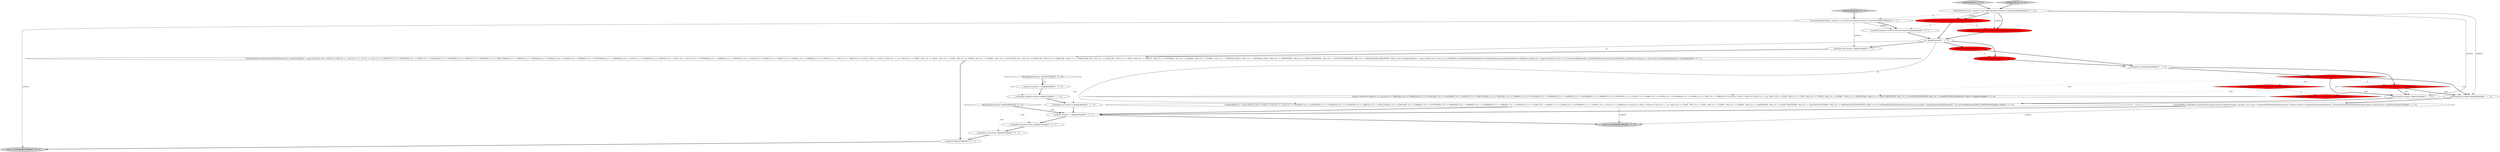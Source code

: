 digraph {
8 [style = filled, label = "{setState(692)_errHandler.sync(this)switch (getInterpreter().adaptivePredict(_input,89,_ctx)) {case 1:{setState(689)((TableIdentifierContext)_localctx).catalog = identifier()setState(690)match(T__3)}breaksetState(694)((TableIdentifierContext)_localctx).name = identifier()}@@@27@@@['1', '1', '0']", fillcolor = white, shape = ellipse image = "AAA0AAABBB1BBB"];
9 [style = filled, label = "getInterpreter().adaptivePredict(_input,92,_ctx)@@@9@@@['1', '0', '0']", fillcolor = red, shape = diamond image = "AAA1AAABBB1BBB"];
26 [style = filled, label = "_errHandler.recover(this,re)@@@52@@@['0', '0', '1']", fillcolor = white, shape = ellipse image = "AAA0AAABBB3BBB"];
3 [style = filled, label = "enterOuterAlt(_localctx,2)@@@26@@@['1', '1', '0']", fillcolor = white, shape = ellipse image = "AAA0AAABBB1BBB"];
1 [style = filled, label = "(((_la) & ~0x3f) == 0 && ((1L << _la) & ((1L << ANALYZE) | (1L << ANALYZED) | (1L << CATALOGS) | (1L << COLUMNS) | (1L << DEBUG) | (1L << EXECUTABLE) | (1L << EXPLAIN) | (1L << FORMAT) | (1L << FUNCTIONS) | (1L << GRAPHVIZ) | (1L << MAPPED) | (1L << OPTIMIZED) | (1L << PARSED) | (1L << PHYSICAL) | (1L << PLAN) | (1L << RLIKE) | (1L << QUERY) | (1L << SCHEMAS) | (1L << SHOW) | (1L << SYS) | (1L << TABLES))) != 0) || ((((_la - 64)) & ~0x3f) == 0 && ((1L << (_la - 64)) & ((1L << (TEXT - 64)) | (1L << (TYPE - 64)) | (1L << (TYPES - 64)) | (1L << (VERIFY - 64)) | (1L << (IDENTIFIER - 64)) | (1L << (DIGIT_IDENTIFIER - 64)) | (1L << (QUOTED_IDENTIFIER - 64)) | (1L << (BACKQUOTED_IDENTIFIER - 64)))) != 0)@@@14@@@['1', '1', '0']", fillcolor = white, shape = diamond image = "AAA0AAABBB1BBB"];
12 [style = filled, label = "{setState(686)_la = _input.LA(1)if ((((_la) & ~0x3f) == 0 && ((1L << _la) & ((1L << ANALYZE) | (1L << ANALYZED) | (1L << CATALOGS) | (1L << COLUMNS) | (1L << DEBUG) | (1L << EXECUTABLE) | (1L << EXPLAIN) | (1L << FORMAT) | (1L << FUNCTIONS) | (1L << GRAPHVIZ) | (1L << MAPPED) | (1L << OPTIMIZED) | (1L << PARSED) | (1L << PHYSICAL) | (1L << PLAN) | (1L << RLIKE) | (1L << QUERY) | (1L << SCHEMAS) | (1L << SHOW) | (1L << SYS) | (1L << TABLES))) != 0) || ((((_la - 64)) & ~0x3f) == 0 && ((1L << (_la - 64)) & ((1L << (TEXT - 64)) | (1L << (TYPE - 64)) | (1L << (TYPES - 64)) | (1L << (VERIFY - 64)) | (1L << (IDENTIFIER - 64)) | (1L << (DIGIT_IDENTIFIER - 64)) | (1L << (QUOTED_IDENTIFIER - 64)) | (1L << (BACKQUOTED_IDENTIFIER - 64)))) != 0)) {{setState(683)((TableIdentifierContext)_localctx).catalog = identifier()setState(684)match(T__3)}}setState(688)match(TABLE_IDENTIFIER)}@@@11@@@['1', '1', '0']", fillcolor = white, shape = ellipse image = "AAA0AAABBB1BBB"];
17 [style = filled, label = "_localctx.exception = re@@@46@@@['1', '1', '0']", fillcolor = white, shape = ellipse image = "AAA0AAABBB1BBB"];
21 [style = filled, label = "getInterpreter().adaptivePredict(_input,89,_ctx)@@@30@@@['0', '1', '0']", fillcolor = red, shape = diamond image = "AAA1AAABBB2BBB"];
32 [style = filled, label = "RecognitionException re@@@49@@@['0', '0', '1']", fillcolor = white, shape = diamond image = "AAA0AAABBB3BBB"];
24 [style = filled, label = "{exitRule()}@@@54@@@['0', '0', '1']", fillcolor = white, shape = ellipse image = "AAA0AAABBB3BBB"];
15 [style = filled, label = "_localctx.exception = re@@@50@@@['1', '1', '1']", fillcolor = white, shape = ellipse image = "AAA0AAABBB1BBB"];
30 [style = filled, label = "functionTemplate['0', '0', '1']", fillcolor = lightgray, shape = diamond image = "AAA0AAABBB3BBB"];
16 [style = filled, label = "_errHandler.reportError(this,re)@@@47@@@['1', '1', '0']", fillcolor = white, shape = ellipse image = "AAA0AAABBB1BBB"];
11 [style = filled, label = "getInterpreter().adaptivePredict(_input,91,_ctx)@@@30@@@['1', '0', '0']", fillcolor = red, shape = diamond image = "AAA1AAABBB1BBB"];
27 [style = filled, label = "enterRule(_localctx,70,RULE_functionTemplate)@@@4@@@['0', '0', '1']", fillcolor = white, shape = ellipse image = "AAA0AAABBB3BBB"];
6 [style = filled, label = "_errHandler.recover(this,re)@@@48@@@['1', '1', '0']", fillcolor = white, shape = ellipse image = "AAA0AAABBB1BBB"];
22 [style = filled, label = "tableIdentifier['0', '1', '0']", fillcolor = lightgray, shape = diamond image = "AAA0AAABBB2BBB"];
4 [style = filled, label = "enterOuterAlt(_localctx,1)@@@10@@@['1', '1', '0']", fillcolor = white, shape = ellipse image = "AAA0AAABBB1BBB"];
18 [style = filled, label = "int _la@@@5@@@['1', '1', '1']", fillcolor = white, shape = ellipse image = "AAA0AAABBB1BBB"];
31 [style = filled, label = "{setState(623)functionName()setState(624)match(T__0)setState(636)_la = _input.LA(1)if ((((_la) & ~0x3f) == 0 && ((1L << _la) & ((1L << T__0) | (1L << ALL) | (1L << ANALYZE) | (1L << ANALYZED) | (1L << CAST) | (1L << CATALOGS) | (1L << COLUMNS) | (1L << DEBUG) | (1L << DISTINCT) | (1L << EXECUTABLE) | (1L << EXISTS) | (1L << EXPLAIN) | (1L << EXTRACT) | (1L << FALSE) | (1L << FORMAT) | (1L << FUNCTIONS) | (1L << GRAPHVIZ) | (1L << LEFT) | (1L << MAPPED) | (1L << MATCH) | (1L << NOT) | (1L << NULL) | (1L << OPTIMIZED) | (1L << PARSED) | (1L << PHYSICAL) | (1L << PLAN) | (1L << RIGHT) | (1L << RLIKE) | (1L << QUERY) | (1L << SCHEMAS) | (1L << SHOW) | (1L << SYS) | (1L << TABLES))) != 0) || ((((_la - 64)) & ~0x3f) == 0 && ((1L << (_la - 64)) & ((1L << (TEXT - 64)) | (1L << (TRUE - 64)) | (1L << (TYPE - 64)) | (1L << (TYPES - 64)) | (1L << (VERIFY - 64)) | (1L << (FUNCTION_ESC - 64)) | (1L << (DATE_ESC - 64)) | (1L << (TIME_ESC - 64)) | (1L << (TIMESTAMP_ESC - 64)) | (1L << (GUID_ESC - 64)) | (1L << (PLUS - 64)) | (1L << (MINUS - 64)) | (1L << (ASTERISK - 64)) | (1L << (PARAM - 64)) | (1L << (STRING - 64)) | (1L << (INTEGER_VALUE - 64)) | (1L << (DECIMAL_VALUE - 64)) | (1L << (IDENTIFIER - 64)) | (1L << (DIGIT_IDENTIFIER - 64)) | (1L << (QUOTED_IDENTIFIER - 64)) | (1L << (BACKQUOTED_IDENTIFIER - 64)))) != 0)) {{setState(626)_la = _input.LA(1)if (_la == ALL || _la == DISTINCT) {{setState(625)setQuantifier()}}setState(628)expression()setState(633)_errHandler.sync(this)_la = _input.LA(1)while (_la == T__2) {{{setState(629)match(T__2)setState(630)expression()}}setState(635)_errHandler.sync(this)_la = _input.LA(1)}}}setState(638)match(T__1)}@@@8@@@['0', '0', '1']", fillcolor = white, shape = ellipse image = "AAA0AAABBB3BBB"];
23 [style = filled, label = "setState(695)@@@7@@@['0', '1', '0']", fillcolor = red, shape = ellipse image = "AAA1AAABBB2BBB"];
10 [style = filled, label = "_errHandler.sync(this)@@@8@@@['1', '1', '0']", fillcolor = white, shape = ellipse image = "AAA0AAABBB1BBB"];
28 [style = filled, label = "enterOuterAlt(_localctx,1)@@@7@@@['0', '0', '1']", fillcolor = white, shape = ellipse image = "AAA0AAABBB3BBB"];
5 [style = filled, label = "enterRule(_localctx,86,RULE_tableIdentifier)@@@4@@@['1', '0', '0']", fillcolor = red, shape = ellipse image = "AAA1AAABBB1BBB"];
0 [style = filled, label = "RecognitionException re@@@45@@@['1', '1', '0']", fillcolor = white, shape = diamond image = "AAA0AAABBB1BBB"];
2 [style = filled, label = "return _localctx@@@53@@@['1', '1', '0']", fillcolor = lightgray, shape = ellipse image = "AAA0AAABBB1BBB"];
20 [style = filled, label = "enterRule(_localctx,88,RULE_tableIdentifier)@@@4@@@['0', '1', '0']", fillcolor = red, shape = ellipse image = "AAA1AAABBB2BBB"];
7 [style = filled, label = "tableIdentifier['1', '0', '0']", fillcolor = lightgray, shape = diamond image = "AAA0AAABBB1BBB"];
13 [style = filled, label = "TableIdentifierContext _localctx = new TableIdentifierContext(_ctx,getState())@@@3@@@['1', '1', '0']", fillcolor = white, shape = ellipse image = "AAA0AAABBB1BBB"];
14 [style = filled, label = "setState(704)@@@7@@@['1', '0', '0']", fillcolor = red, shape = ellipse image = "AAA1AAABBB1BBB"];
25 [style = filled, label = "FunctionTemplateContext _localctx = new FunctionTemplateContext(_ctx,getState())@@@3@@@['0', '0', '1']", fillcolor = white, shape = ellipse image = "AAA0AAABBB3BBB"];
33 [style = filled, label = "return _localctx@@@57@@@['0', '0', '1']", fillcolor = lightgray, shape = ellipse image = "AAA0AAABBB3BBB"];
29 [style = filled, label = "_errHandler.reportError(this,re)@@@51@@@['0', '0', '1']", fillcolor = white, shape = ellipse image = "AAA0AAABBB3BBB"];
19 [style = filled, label = "getInterpreter().adaptivePredict(_input,90,_ctx)@@@9@@@['0', '1', '0']", fillcolor = red, shape = diamond image = "AAA1AAABBB2BBB"];
7->13 [style = bold, label=""];
18->12 [style = solid, label="_la"];
19->1 [style = dotted, label="true"];
27->18 [style = bold, label=""];
15->2 [style = bold, label=""];
8->15 [style = bold, label=""];
18->23 [style = bold, label=""];
13->20 [style = solid, label="_localctx"];
0->17 [style = bold, label=""];
16->6 [style = bold, label=""];
9->4 [style = bold, label=""];
10->19 [style = bold, label=""];
28->31 [style = bold, label=""];
31->24 [style = bold, label=""];
12->15 [style = bold, label=""];
9->11 [style = dotted, label="true"];
14->10 [style = bold, label=""];
30->25 [style = bold, label=""];
25->27 [style = solid, label="_localctx"];
8->2 [style = solid, label="_localctx"];
5->18 [style = bold, label=""];
19->21 [style = dotted, label="true"];
13->25 [style = dashed, label="0"];
26->24 [style = bold, label=""];
0->6 [style = dotted, label="true"];
18->28 [style = bold, label=""];
6->15 [style = bold, label=""];
5->20 [style = dashed, label="0"];
29->26 [style = bold, label=""];
9->19 [style = dashed, label="0"];
20->18 [style = bold, label=""];
25->27 [style = bold, label=""];
24->33 [style = bold, label=""];
5->27 [style = dashed, label="0"];
14->23 [style = dashed, label="0"];
13->5 [style = solid, label="_localctx"];
19->4 [style = dotted, label="true"];
19->3 [style = dotted, label="true"];
25->28 [style = solid, label="_localctx"];
3->8 [style = bold, label=""];
18->31 [style = solid, label="_la"];
13->4 [style = solid, label="_localctx"];
32->15 [style = bold, label=""];
9->1 [style = dotted, label="true"];
13->5 [style = bold, label=""];
23->10 [style = bold, label=""];
4->12 [style = bold, label=""];
9->3 [style = bold, label=""];
9->4 [style = dotted, label="true"];
0->17 [style = dotted, label="true"];
32->26 [style = dotted, label="true"];
10->9 [style = bold, label=""];
19->4 [style = bold, label=""];
0->16 [style = dotted, label="true"];
9->3 [style = dotted, label="true"];
25->33 [style = solid, label="_localctx"];
32->29 [style = dotted, label="true"];
12->2 [style = solid, label="_localctx"];
19->3 [style = bold, label=""];
18->14 [style = bold, label=""];
15->29 [style = bold, label=""];
22->13 [style = bold, label=""];
17->16 [style = bold, label=""];
32->15 [style = dotted, label="true"];
13->3 [style = solid, label="_localctx"];
13->20 [style = bold, label=""];
11->21 [style = dashed, label="0"];
}
